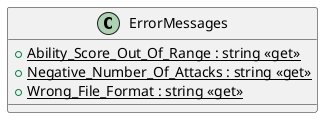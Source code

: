 @startuml
class ErrorMessages {
    + {static} Ability_Score_Out_Of_Range : string <<get>>
    + {static} Negative_Number_Of_Attacks : string <<get>>
    + {static} Wrong_File_Format : string <<get>>
}
@enduml
